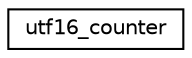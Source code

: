 digraph G
{
 // INTERACTIVE_SVG=YES
  edge [fontname="Helvetica",fontsize="10",labelfontname="Helvetica",labelfontsize="10"];
  node [fontname="Helvetica",fontsize="10",shape=record];
  rankdir="LR";
  Node1 [label="utf16_counter",height=0.2,width=0.4,color="black", fillcolor="white", style="filled",URL="$d0/df6/structutf16__counter.html"];
}
